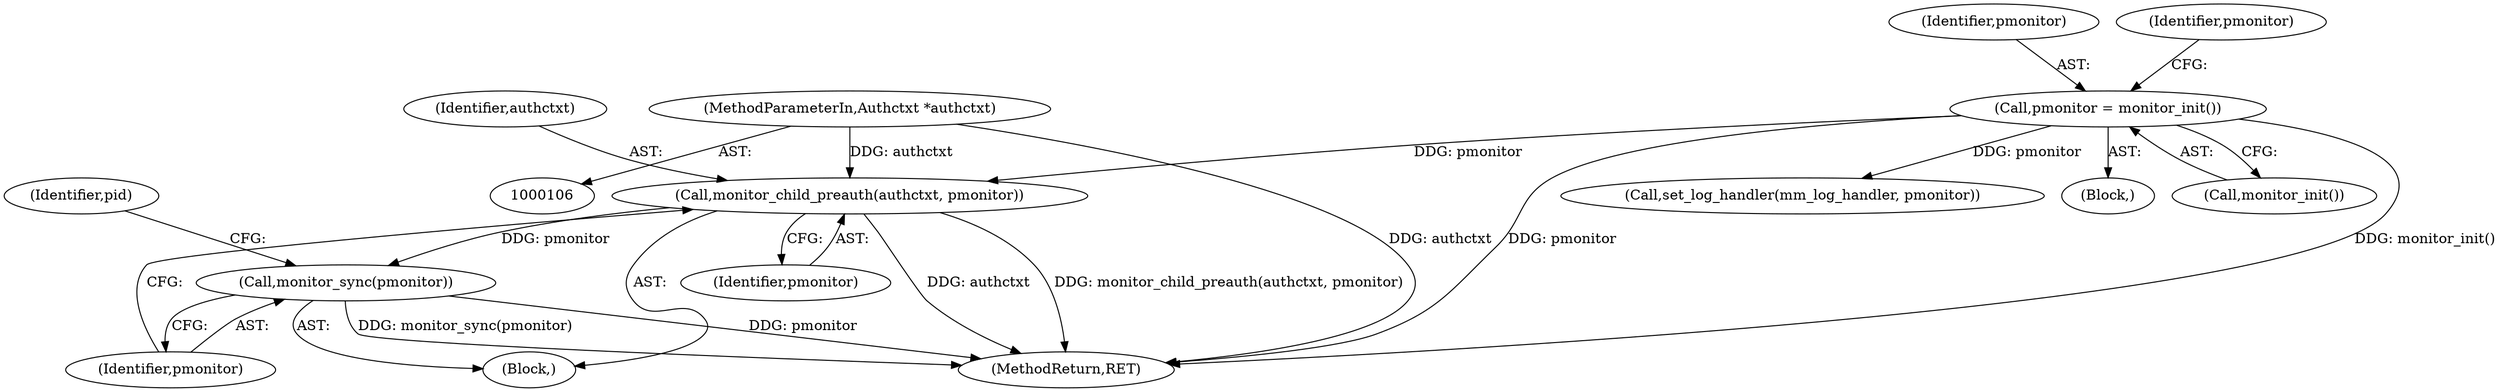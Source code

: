 digraph "0_src_3095060f479b86288e31c79ecbc5131a66bcd2f9_11@pointer" {
"1000188" [label="(Call,monitor_child_preauth(authctxt, pmonitor))"];
"1000107" [label="(MethodParameterIn,Authctxt *authctxt)"];
"1000116" [label="(Call,pmonitor = monitor_init())"];
"1000191" [label="(Call,monitor_sync(pmonitor))"];
"1000190" [label="(Identifier,pmonitor)"];
"1000118" [label="(Call,monitor_init())"];
"1000196" [label="(Identifier,pid)"];
"1000107" [label="(MethodParameterIn,Authctxt *authctxt)"];
"1000188" [label="(Call,monitor_child_preauth(authctxt, pmonitor))"];
"1000117" [label="(Identifier,pmonitor)"];
"1000192" [label="(Identifier,pmonitor)"];
"1000121" [label="(Identifier,pmonitor)"];
"1000268" [label="(Call,set_log_handler(mm_log_handler, pmonitor))"];
"1000108" [label="(Block,)"];
"1000150" [label="(Block,)"];
"1000283" [label="(MethodReturn,RET)"];
"1000191" [label="(Call,monitor_sync(pmonitor))"];
"1000116" [label="(Call,pmonitor = monitor_init())"];
"1000189" [label="(Identifier,authctxt)"];
"1000188" -> "1000150"  [label="AST: "];
"1000188" -> "1000190"  [label="CFG: "];
"1000189" -> "1000188"  [label="AST: "];
"1000190" -> "1000188"  [label="AST: "];
"1000192" -> "1000188"  [label="CFG: "];
"1000188" -> "1000283"  [label="DDG: monitor_child_preauth(authctxt, pmonitor)"];
"1000188" -> "1000283"  [label="DDG: authctxt"];
"1000107" -> "1000188"  [label="DDG: authctxt"];
"1000116" -> "1000188"  [label="DDG: pmonitor"];
"1000188" -> "1000191"  [label="DDG: pmonitor"];
"1000107" -> "1000106"  [label="AST: "];
"1000107" -> "1000283"  [label="DDG: authctxt"];
"1000116" -> "1000108"  [label="AST: "];
"1000116" -> "1000118"  [label="CFG: "];
"1000117" -> "1000116"  [label="AST: "];
"1000118" -> "1000116"  [label="AST: "];
"1000121" -> "1000116"  [label="CFG: "];
"1000116" -> "1000283"  [label="DDG: pmonitor"];
"1000116" -> "1000283"  [label="DDG: monitor_init()"];
"1000116" -> "1000268"  [label="DDG: pmonitor"];
"1000191" -> "1000150"  [label="AST: "];
"1000191" -> "1000192"  [label="CFG: "];
"1000192" -> "1000191"  [label="AST: "];
"1000196" -> "1000191"  [label="CFG: "];
"1000191" -> "1000283"  [label="DDG: monitor_sync(pmonitor)"];
"1000191" -> "1000283"  [label="DDG: pmonitor"];
}
